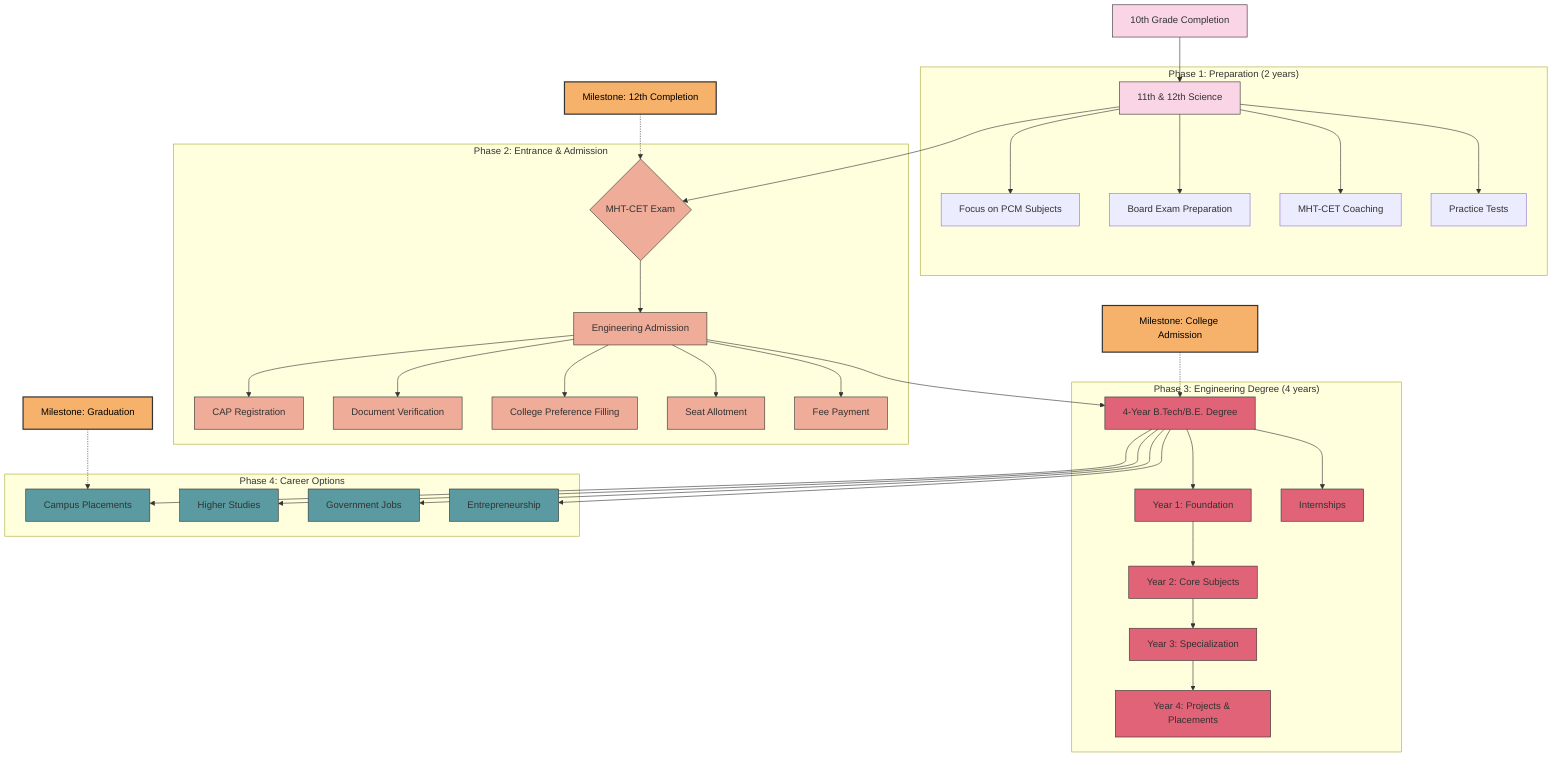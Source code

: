 graph TD
    classDef phase1 fill:#f9d5e5,stroke:#333,stroke-width:1px
    classDef phase2 fill:#eeac99,stroke:#333,stroke-width:1px
    classDef phase3 fill:#e06377,stroke:#333,stroke-width:1px
    classDef phase4 fill:#5b9aa0,stroke:#333,stroke-width:1px
    classDef phase5 fill:#d6eadf,stroke:#333,stroke-width:1px
    classDef milestone fill:#f6b26b,stroke:#333,stroke-width:2px,color:#000
    
    A[10th Grade Completion] --> B[11th & 12th Science]
    B --> C{MHT-CET Exam}
    C --> D[Engineering Admission]
    D --> E[4-Year B.Tech/B.E. Degree]
    E --> F[Campus Placements]
    E --> G[Higher Studies]
    E --> H[Government Jobs]
    E --> I[Entrepreneurship]
    
    subgraph "Phase 1: Preparation (2 years)"
        B
        B1[Focus on PCM Subjects]
        B2[Board Exam Preparation]
        B3[MHT-CET Coaching]
        B4[Practice Tests]
        B --> B1
        B --> B2
        B --> B3
        B --> B4
    end
    
    subgraph "Phase 2: Entrance & Admission"
        C
        D
        D1[CAP Registration]
        D2[Document Verification]
        D3[College Preference Filling]
        D4[Seat Allotment]
        D5[Fee Payment]
        D --> D1
        D --> D2
        D --> D3
        D --> D4
        D --> D5
    end
    
    subgraph "Phase 3: Engineering Degree (4 years)"
        E
        E1[Year 1: Foundation]
        E2[Year 2: Core Subjects]
        E3[Year 3: Specialization]
        E4[Year 4: Projects & Placements]
        E5[Internships]
        E --> E1
        E1 --> E2
        E2 --> E3
        E3 --> E4
        E --> E5
    end
    
    subgraph "Phase 4: Career Options"
        F
        G
        H
        I
    end
    
    M1[Milestone: 12th Completion] -.-> C
    M2[Milestone: College Admission] -.-> E
    M3[Milestone: Graduation] -.-> F
    
    class A,B phase1
    class C,D,D1,D2,D3,D4,D5 phase2
    class E,E1,E2,E3,E4,E5 phase3
    class F,G,H,I phase4
    class M1,M2,M3 milestone